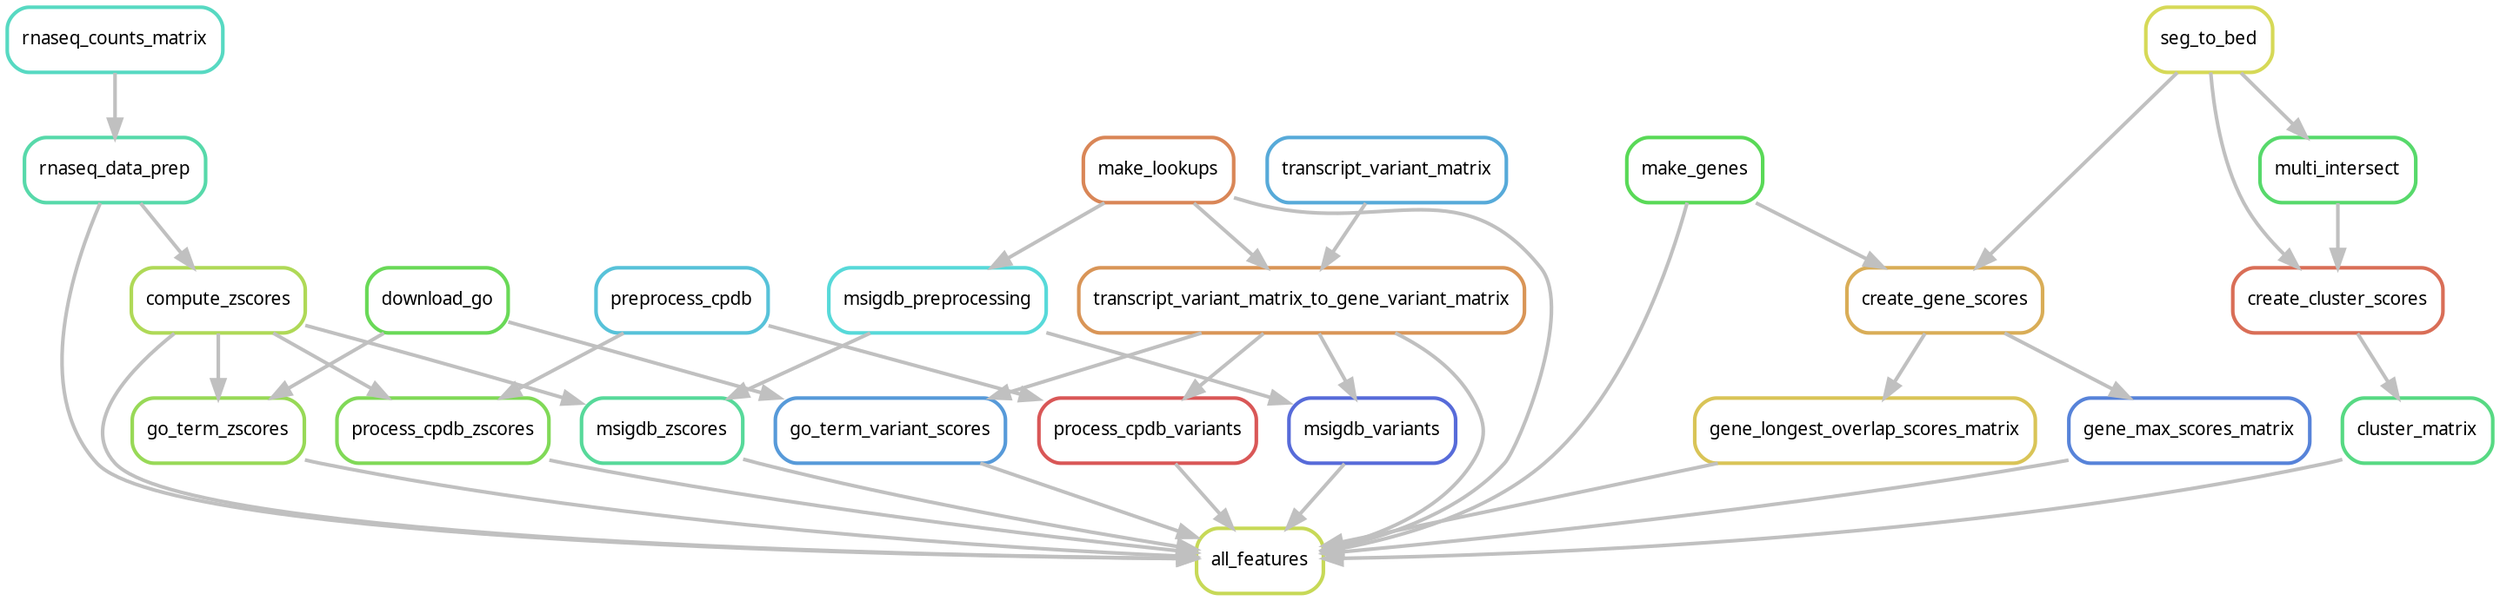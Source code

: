 digraph snakemake_dag {
    graph[bgcolor=white, margin=0];
    node[shape=box, style=rounded, fontname=sans,                 fontsize=10, penwidth=2];
    edge[penwidth=2, color=grey];
	0[label = "make_genes", color = "0.33 0.6 0.85", style="rounded"];
	1[label = "process_cpdb_variants", color = "0.00 0.6 0.85", style="rounded"];
	2[label = "create_cluster_scores", color = "0.03 0.6 0.85", style="rounded"];
	3[label = "multi_intersect", color = "0.36 0.6 0.85", style="rounded"];
	4[label = "cluster_matrix", color = "0.39 0.6 0.85", style="rounded"];
	5[label = "transcript_variant_matrix_to_gene_variant_matrix", color = "0.08 0.6 0.85", style="rounded"];
	6[label = "compute_zscores", color = "0.22 0.6 0.85", style="rounded"];
	7[label = "msigdb_zscores", color = "0.42 0.6 0.85", style="rounded"];
	8[label = "create_gene_scores", color = "0.11 0.6 0.85", style="rounded"];
	9[label = "rnaseq_data_prep", color = "0.44 0.6 0.85", style="rounded"];
	10[label = "rnaseq_counts_matrix", color = "0.47 0.6 0.85", style="rounded"];
	11[label = "msigdb_preprocessing", color = "0.50 0.6 0.85", style="rounded"];
	12[label = "seg_to_bed", color = "0.17 0.6 0.85", style="rounded"];
	13[label = "preprocess_cpdb", color = "0.53 0.6 0.85", style="rounded"];
	14[label = "gene_longest_overlap_scores_matrix", color = "0.14 0.6 0.85", style="rounded"];
	15[label = "transcript_variant_matrix", color = "0.56 0.6 0.85", style="rounded"];
	16[label = "all_features", color = "0.19 0.6 0.85", style="rounded"];
	17[label = "go_term_zscores", color = "0.25 0.6 0.85", style="rounded"];
	18[label = "go_term_variant_scores", color = "0.58 0.6 0.85", style="rounded"];
	19[label = "process_cpdb_zscores", color = "0.28 0.6 0.85", style="rounded"];
	20[label = "gene_max_scores_matrix", color = "0.61 0.6 0.85", style="rounded"];
	21[label = "download_go", color = "0.31 0.6 0.85", style="rounded"];
	22[label = "msigdb_variants", color = "0.64 0.6 0.85", style="rounded"];
	23[label = "make_lookups", color = "0.06 0.6 0.85", style="rounded"];
	5 -> 1
	13 -> 1
	3 -> 2
	12 -> 2
	12 -> 3
	2 -> 4
	23 -> 5
	15 -> 5
	9 -> 6
	11 -> 7
	6 -> 7
	0 -> 8
	12 -> 8
	10 -> 9
	23 -> 11
	8 -> 14
	0 -> 16
	14 -> 16
	1 -> 16
	23 -> 16
	4 -> 16
	6 -> 16
	17 -> 16
	5 -> 16
	18 -> 16
	19 -> 16
	20 -> 16
	22 -> 16
	7 -> 16
	9 -> 16
	21 -> 17
	6 -> 17
	21 -> 18
	5 -> 18
	13 -> 19
	6 -> 19
	8 -> 20
	11 -> 22
	5 -> 22
}            
